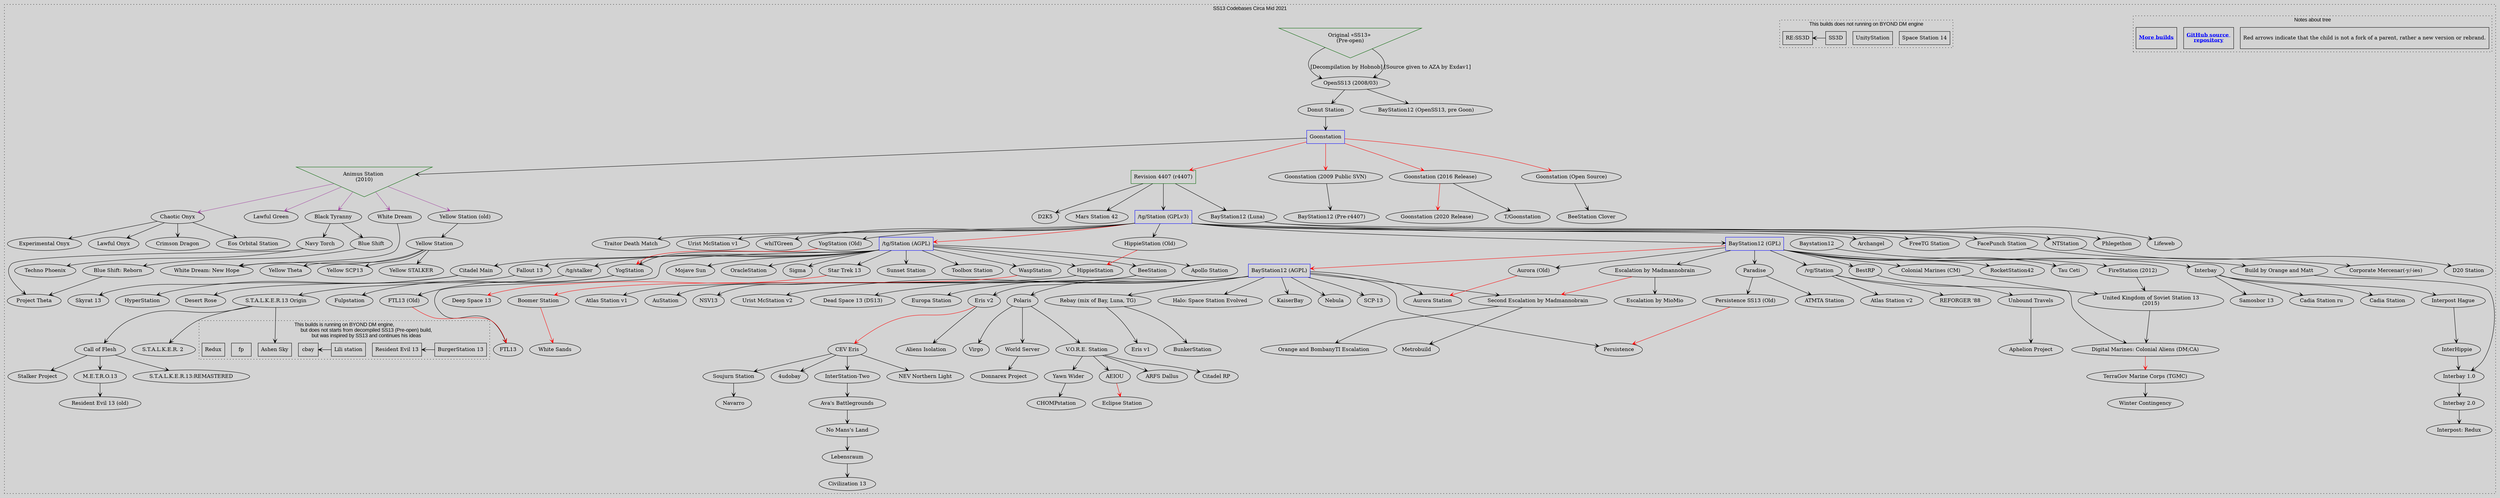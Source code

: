 digraph G {
	/// Attributes ///
	color    = "black"
	fontname = "Arial"
	fontsize = 14
	ratio    = "auto" //size = "30, 30"
	rankdir  = "LB"
	bgcolor  = lightgray
	//splines  = false

	graph [
		compound = true
	]
	edge [
		arrowhead = vee,
		arrowtail = vee,
		splines = curved
	]

	//
	subgraph "cluster Map"
	{
		//
		subgraph "cluster Note"
		{
			/// Attributes ///
			label    = "Notes about tree"
			style    = "dotted"
			rankdir  = "LB"
			compound = false
			rank     = same
			//pos      = "10,10!"

			node [
				shape    = rectangle,
				fontsize = 14,
				//width    = 3.5
				//height   = .08
				minlen = 1
			]
			edge [
				constraint = false
			]

			/// Nodes ///
			note1 [
				label  = "Red arrows indicate that the child is not a fork of a parent, rather a new version or rebrand.\l",
				width  = 4.5,
				height = .8
			]
			note2 [
				shape     = record,
				fontcolor = "blue"
				decorate  = true
				label     = <<b><u>GitHub source <br/>repository</u></b>>,
				URL       = "https://github.com/CthulhuOnIce/SS13-Codebases",
				width     = 1.4,
				height    = .8
			]
			note3 [
				shape     = record,
				fontcolor = "blue"
				decorate  = true
				label     = <<b><u>More builds</u></b>>,
				URL       = "https://github.com/SS13-Source-Archive",
				width     = 1.4,
				height    = .8
			]
			//dummy_helper1 [style = "invis", width = 3]

			/// Edges ///
			//note1            -> note2 [style = "invis", constraint = false, dir = left] //, taillabel = "tail", lhead=cluster_0, constraint=false]
			//node [shape=record, height=.08, fontsize=11, width=3.5]
			//note1            -> dummy_helper1 [style = "invis"] //, taillabel = "tail", lhead=cluster_0, constraint=false]
		}

		//
		subgraph "cluster not BYOND"
		{
			/// Attributes ///
			label    = "This builds does not running on BYOND DM engine"
			style    = "dotted"
			//rankdir  = "LB"
			//compound = false
			//rank     = same

			node [
				shape    = rectangle,
				//fontsize = 14,
				//width    = 3.5
				//height   = .08
				minlen   = 1
			]
			edge [
				constraint = false
				dir = left
			]

			/// Nodes ///
			"Space Station 14" // added by: CthulhuOnIce
			"UnityStation" // added by: CthulhuOnIce

			/// Edges ///
			"SS3D" -> "RE:SS3D" // added by: CthulhuOnIce
		}

		//
		subgraph "cluster BYOND dedicated"
		{
			/// Attributes ///
			label = "This builds is running on BYOND DM engine,
				but does not starts from decompiled SS13 (Pre-open) build,
				but was inspired by SS13 and continues his ideas"
			style = "dotted"

			node [
				shape    = rectangle,
				//fontsize = 14,
				//width    = 3.5
				//height   = .08
				minlen   = 1
			]
			edge [
				constraint = false
				dir = left
			]

			/// Edges ///
			"BurgerStation 13" -> "Resident Evil 13" // added by: Gesugao-san
			"Lili station"     -> "cbay" // added by: Gesugao-san

			/// Nodes ///
			"Ashen Sky" // added by: Gesugao-san
			"BurgerStation 13" // added by: CthulhuOnIce; Initial commit: https://github.com/BurgerLUA/burgerstation/commit/92619a74a8a069cda750ff6c06a6f36b58d1b896
			"cbay" // added by: Gesugao-san
			"fp" // added by: Gesugao-san
			"Lili station" // added by: Gesugao-san
			"Redux" // added by: Orange
			"Resident Evil 13" // added by: Gesugao-san

		}

		/// Attributes ///
		label    = "SS13 Codebases Circa Mid 2021"
		labelloc = "top"
		style    = "dotted"
		//rankdir = "TB"
		//edge [constraint = true]

		/// Nodes ///
		"/tg/Station (AGPL)" [shape = rectangle, color = blue] // added by: CthulhuOnIce
		"/tg/Station (GPLv3)" [shape = rectangle, color = blue] // added by: CthulhuOnIce
		"Animus Station \n(2010)" [shape = invtriangle, color = darkgreen] // added by: Gesugao-san
		"BayStation12 (AGPL)" [shape = rectangle, color = blue] // added by: CthulhuOnIce
		"BayStation12 (GPL)" [shape = rectangle, color = blue] // added by: CthulhuOnIce
		"Goonstation" [shape = rectangle, color = blue] // added by: CthulhuOnIce
		"Original «SS13» \n(Pre-open)" [shape = invtriangle, color = darkgreen] // added by: CthulhuOnIce
		"Revision 4407 (r4407)" [shape = rectangle, color = darkgreen] // added by: CthulhuOnIce

		/// Edges ///
		"/tg/stalker"                                 -> "S.T.A.L.K.E.R.13 Origin" // added by: Gesugao-san
		"/tg/Station (AGPL)"                          -> "/tg/stalker" // added by: Gesugao-san
		"/tg/Station (AGPL)"                          -> "Apollo Station" // added by: CthulhuOnIce
		"/tg/Station (AGPL)"                          -> "BeeStation" // added by: CthulhuOnIce
		"/tg/Station (AGPL)"                          -> "Citadel Main" // added by: CthulhuOnIce
		"/tg/Station (AGPL)"                          -> "Fallout 13" // added by: CthulhuOnIce
		"/tg/Station (AGPL)"                          -> "FTL13" // added by: CthulhuOnIce
		"/tg/Station (AGPL)"                          -> "HippieStation" // added by: CthulhuOnIce
		"/tg/Station (AGPL)"                          -> "Mojave Sun" // added by: CthulhuOnIce
		"/tg/Station (AGPL)"                          -> "OracleStation" // added by: CthulhuOnIce
		"/tg/Station (AGPL)"                          -> "Sigma" // sadly added by: Gesugao-san
		"/tg/Station (AGPL)"                          -> "Star Trek 13" // added by: CthulhuOnIce
		"/tg/Station (AGPL)"                          -> "Sunset Station" // added by: CthulhuOnIce
		"/tg/Station (AGPL)"                          -> "Toolbox Station" // added by: CthulhuOnIce
		"/tg/Station (AGPL)"                          -> "WaspStation" // added by: CthulhuOnIce
		"/tg/Station (AGPL)"                          -> "YogStation" // added by: CthulhuOnIce
		"/tg/Station (GPLv3)"                         -> "/tg/Station (AGPL)" [color = red] // added by: CthulhuOnIce
		"/tg/Station (GPLv3)"                         -> "Archangel" // added by: CthulhuOnIce
		"/tg/Station (GPLv3)"                         -> "BayStation12 (GPL)" // added by: CthulhuOnIce
		"/tg/Station (GPLv3)"                         -> "FacePunch Station" // added by: CthulhuOnIce
		"/tg/Station (GPLv3)"                         -> "FreeTG Station" // added by: Gesugao-san
		"/tg/Station (GPLv3)"                         -> "HippieStation (Old)" // added by: CthulhuOnIce
		"/tg/Station (GPLv3)"                         -> "NTStation" // added by: CthulhuOnIce
		"/tg/Station (GPLv3)"                         -> "Traitor Death Match" // added by: CthulhuOnIce
		"/tg/Station (GPLv3)"                         -> "Urist McStation v1" // added by: Gesugao-san
		"/tg/Station (GPLv3)"                         -> "whiTGreen" // added by: Gesugao-san
		"/tg/Station (GPLv3)"                         -> "YogStation (Old)" // added by: CthulhuOnIce
		"/vg/Station"                                 -> "Atlas Station v2" // added by: Gesugao-san
		"/vg/Station"                                 -> "REFORGER '88" // added by: Gesugao-san
		"/vg/Station"                                 -> "United Kingdom of Soviet Station 13\n(2015)" // added by: Void.
		"AEIOU"                                       -> "Eclipse Station" [color = red] // added by: CthulhuOnIce
		"Animus Station \n(2010)"                     -> "Black Tyranny" [color = "#a349a4"] // added by: Void.
		"Animus Station \n(2010)"                     -> "Chaotic Onyx" [color = "#a349a4"] // added by: Void.
		"Animus Station \n(2010)"                     -> "Lawful Green" [color = "#a349a4"] // added by: Void.
		"Animus Station \n(2010)"                     -> "White Dream" [color = "#a349a4"] // added by: Void.
		"Animus Station \n(2010)"                     -> "Yellow Station (old)" [color = "#a349a4"] // added by: Void.
		"Aurora (Old)"                                -> "Aurora Station" [color = red] // added by: CthulhuOnIce
		"Ava's Battlegrounds"                         -> "No Mans's Land" // added by: CthulhuOnIce
		"BayStation12 (AGPL)"                         -> "Aurora Station" // added by: CthulhuOnIce
		"BayStation12 (AGPL)"                         -> "Dead Space 13 (DS13)" // added by: CthulhuOnIce
		"BayStation12 (AGPL)"                         -> "Eris v2" // added by: Gesugao-san
		"BayStation12 (AGPL)"                         -> "Europa Station" // added by: CthulhuOnIce
		"BayStation12 (AGPL)"                         -> "Halo: Space Station Evolved" // added by: CthulhuOnIce
		"BayStation12 (AGPL)"                         -> "KaiserBay" // added by: Gesugao-san
		"BayStation12 (AGPL)"                         -> "Nebula" // added by: quardbreak
		"BayStation12 (AGPL)"                         -> "Persistence" // added by: CthulhuOnIce
		"BayStation12 (AGPL)"                         -> "Polaris" // added by: CthulhuOnIce
		"BayStation12 (AGPL)"                         -> "Rebay (mix of Bay, Luna, TG)" // added by: Gesugao-san
		"BayStation12 (AGPL)"                         -> "SCP-13" // added by: CthulhuOnIce
		"BayStation12 (AGPL)"                         -> "Second Escalation by Madmannobrain" // added by: Void.
		"BayStation12 (AGPL)"                         -> "Urist McStation v2" // added by: CthulhuOnIce, edit: Gesugao-san
		"BayStation12 (GPL)"                          -> "/vg/Station" // added by: CthulhuOnIce
		"BayStation12 (GPL)"                          -> "Aurora (Old)" // added by: CthulhuOnIce
		"BayStation12 (GPL)"                          -> "BayStation12 (AGPL)" [color = red] // added by: CthulhuOnIce
		"BayStation12 (GPL)"                          -> "BestRP" // added by: CthulhuOnIce
		"BayStation12 (GPL)"                          -> "Build by Orange and Matt" // added by: Void.
		"BayStation12 (GPL)"                          -> "Colonial Marines (CM)" // added by: CthulhuOnIce
		"BayStation12 (GPL)"                          -> "Escalation by Madmannobrain" // added by: Gesugao-san
		"BayStation12 (GPL)"                          -> "Interbay" // added by: CthulhuOnIce, edit: Orange
		"BayStation12 (GPL)"                          -> "Paradise" // added by: CthulhuOnIce
		"BayStation12 (GPL)"                          -> "RocketStation42" // added by: CthulhuOnIce
		"BayStation12 (GPL)"                          -> "Tau Ceti" // added by: CthulhuOnIce
		"BayStation12 (Luna)"                         -> "Lifeweb" // added by: CthulhuOnIce
		"BayStation12 (Luna)"                         -> "Phlegethon" // added by: Gesugao-san
		"Baystation12"                                -> "FireStation (2012)" // added by: Void.
		"BeeStation"                                  -> "AuStation" // added by: CthulhuOnIce
		"BeeStation"                                  -> "NSV13" // added by: CthulhuOnIce
		"BestRP"                                      -> "Unbound Travels" // added by: Gesugao-san
		"Black Tyranny"                               -> "Blue Shift" // added by: Void.
		"Black Tyranny"                               -> "Navy Torch" // added by: Void.
		"Blue Shift: Reborn"                          -> "Project Theta" // added by: Void.
		"Blue Shift"                                  -> "Blue Shift: Reborn" // added by: Void.
		"Boomer Station"                              -> "White Sands" [color = red] // added by: CthulhuOnIce
		"Build by Orange and Matt"                    -> "Interbay 1.0" // added by: Void.
		"Call of Flesh"                               -> "M.E.T.R.O.13" // added by: Void.
		"Call of Flesh"                               -> "S.T.A.L.K.E.R.13:REMASTERED" // added by: Void.
		"Call of Flesh"                               -> "Stalker Project" // added by: Gesugao-san
		"CEV Eris"                                    -> "4udobay" // added by: TapKo4eB
		"CEV Eris"                                    -> "InterStation-Two" // added by: CthulhuOnIce
		"CEV Eris"                                    -> "NEV Northern Light" // added by: Gesugao-san
		"CEV Eris"                                    -> "Soujurn Station" // added by: Gesugao-san
		"Chaotic Onyx"                                -> "Crimson Dragon" // added by: Void.
		"Chaotic Onyx"                                -> "Eos Orbital Station" // added by: Void.
		"Chaotic Onyx"                                -> "Experimental Onyx" // added by: Void.
		"Chaotic Onyx"                                -> "Lawful Onyx" // added by: Void.
		"Citadel Main"                                -> "HyperStation" // added by: CthulhuOnIce
		"Citadel Main"                                -> "Skyrat 13" // added by: CthulhuOnIce
		"Colonial Marines (CM)"                       -> "Digital Marines: Colonial Aliens (DM;CA)" // added by: CthulhuOnIce
		"Digital Marines: Colonial Aliens (DM;CA)"    -> "TerraGov Marine Corps (TGMC)" [color = red] // added by: CthulhuOnIce
		"Donut Station"                               -> "Goonstation" // added by: CthulhuOnIce, edited: Gesugao-san
		"Eris v2"                                     -> "Aliens Isolation" // added by: Gesugao-san
		"Eris v2"                                     -> "CEV Eris" [color = red] // added by: Gesugao-san
		"Escalation by Madmannobrain"                 -> "Escalation by MioMio" // added by: Void.
		"Escalation by Madmannobrain"                 -> "Second Escalation by Madmannobrain" [color = red] // added by: Void.
		"FacePunch Station"                           -> "Corporate Mercenar(-y/-ies)" // added by: CthulhuOnIce
		"Fallout 13"                                  -> "Desert Rose" // added by: CthulhuOnIce
		"FireStation (2012)"                          -> "United Kingdom of Soviet Station 13\n(2015)" // added by: Void.
		"FTL13 (Old)"                                 -> "FTL13" [color = red] // added by: CthulhuOnIce
		"Goonstation (2009 Public SVN)"               -> "BayStation12 (Pre-r4407)" // added by: Gesugao-san
		"Goonstation (2016 Release)"                  -> "Goonstation (2020 Release)" [color = red] // added by: CthulhuOnIce
		"Goonstation (2016 Release)"                  -> "T/Goonstation" // added by: CthulhuOnIce
		"Goonstation (Open Source)"                   -> "BeeStation Clover" // added by: Gesugao-san
		"Goonstation"                                 -> "Animus Station \n(2010)" // proudly added by: Void. and Gesugao-san
		"Goonstation"                                 -> "Goonstation (2009 Public SVN)" [color = red] // added by: Gesugao-san
		"Goonstation"                                 -> "Goonstation (2016 Release)" [color = red] // added by: CthulhuOnIce
		"Goonstation"                                 -> "Goonstation (Open Source)" [color = red] // added by: CthulhuOnIce
		"Goonstation"                                 -> "Revision 4407 (r4407)" [color = red] // added by: CthulhuOnIce
		"HippieStation (Old)"                         -> "HippieStation" [color = red] // added by: Gesugao-san
		"HippieStation"                               -> "Atlas Station v1" // added by: Gesugao-san
		"Interbay 1.0"                                -> "Interbay 2.0" // added by: Gesugao-san
		"Interbay 2.0"                                -> "Interpost: Redux" // added by: Gesugao-san
		"Interbay"                                    -> "Cadia Station ru" // added by: Gesugao-san
		"Interbay"                                    -> "Cadia Station" // added by: Gesugao-san
		"Interbay"                                    -> "Interpost Hague" // added by: CthulhuOnIce
		"Interbay"                                    -> "Samosbor 13" // added by: Gesugao-san
		"InterHippie"                                 -> "Interbay 1.0" // added by: Gesugao-san
		"Interpost Hague"                             -> "InterHippie" // added by: Gesugao-san
		"InterStation-Two"                            -> "Ava's Battlegrounds" // added by: CthulhuOnIce
		"Lebensraum"                                  -> "Civilization 13" // added by: CthulhuOnIce
		"M.E.T.R.O.13"                                -> "Resident Evil 13 (old)" // added by: Void.
		"Navy Torch"                                  -> "Project Theta" // added by: Gesugao-san
		"Navy Torch"                                  -> "Techno Phoenix" // added by: Gesugao-san
		"No Mans's Land"                              -> "Lebensraum" // added by: CthulhuOnIce
		"NTStation"                                   -> "D20 Station" // added by: CthulhuOnIce
		"OpenSS13 (2008/03)"                          -> "BayStation12 (OpenSS13, pre Goon)" // added by: CthulhuOnIce, edited: Gesugao-san
		"OpenSS13 (2008/03)"                          -> "Donut Station" // added by: Gesugao-san
		"Original «SS13» \n(Pre-open)"                -> "OpenSS13 (2008/03)" [label = "[Decompilation by Hobnob]"] // added by: CthulhuOnIce, edited: Gesugao-san
		"Original «SS13» \n(Pre-open)"                -> "OpenSS13 (2008/03)" [label = "[Source given to AZA by Exdav1]"] // added by: Gesugao-san
		"Paradise"                                    -> "ATMTA Station" // added by: Gesugao-san
		"Paradise"                                    -> "Persistence SS13 (Old)" // added by: CthulhuOnIce
		"Persistence SS13 (Old)"                      -> "Persistence" [color = red] // added by: Gesugao-san
		"Polaris"                                     -> "V.O.R.E. Station" // added by: CthulhuOnIce
		"Polaris"                                     -> "Virgo" // added by: Gesugao-san
		"Polaris"                                     -> "World Server" // added by: CthulhuOnIce
		"Rebay (mix of Bay, Luna, TG)"                -> "BunkerStation" // added by: Gesugao-san, edit: Orange
		"Rebay (mix of Bay, Luna, TG)"                -> "Eris v1" // added by: Gesugao-san
		"Revision 4407 (r4407)"                       -> "/tg/Station (GPLv3)" // added by: CthulhuOnIce, edited: Gesugao-san
		"Revision 4407 (r4407)"                       -> "BayStation12 (Luna)" // added by: CthulhuOnIce
		"Revision 4407 (r4407)"                       -> "D2K5" // added by: CthulhuOnIce
		"Revision 4407 (r4407)"                       -> "Mars Station 42" // added by: CthulhuOnIce
		"S.T.A.L.K.E.R.13 Origin"                     -> "Ashen Sky" // added by: Gesugao-san
		"S.T.A.L.K.E.R.13 Origin"                     -> "Call of Flesh" // added by: Gesugao-san
		"S.T.A.L.K.E.R.13 Origin"                     -> "S.T.A.L.K.E.R. 2 " // added by: Void.
		"Second Escalation by Madmannobrain"          -> "Metrobuild" // added by: Void.
		"Second Escalation by Madmannobrain"          -> "Orange and BombanyTI Escalation" // added by: Void.
		"Soujurn Station"                             -> "Navarro" // added by: Gesugao-san
		"Star Trek 13"                                -> "Deep Space 13" [color = red] // added by: CthulhuOnIce
		"TerraGov Marine Corps (TGMC)"                -> "Winter Contingency" // added by: Gesugao-san
		"Unbound Travels"                             -> "Aphelion Project" // added by: Gesugao-san
		"United Kingdom of Soviet Station 13\n(2015)" -> "Digital Marines: Colonial Aliens (DM;CA)" // added by: Void.
		"V.O.R.E. Station"                            -> "AEIOU" // added by: CthulhuOnIce
		"V.O.R.E. Station"                            -> "ARFS Dallus" // added by: Gesugao-san
		"V.O.R.E. Station"                            -> "Citadel RP" // added by: CthulhuOnIce
		"V.O.R.E. Station"                            -> "Yawn Wider" // added by: CthulhuOnIce
		"WaspStation"                                 -> "Boomer Station" [color = red] // added by: CthulhuOnIce
		"White Dream"                                 -> "White Dream: New Hope" // added by: Gesugao-san
		"World Server"                                -> "Donnarex Project" // added by: Gesugao-san
		"Yawn Wider"                                  -> "CHOMPstation" // added by: CthulhuOnIce
		"Yellow Station (old)"                        -> "Yellow Station" // added by: Void.
		"Yellow Station"                              -> "White Dream: New Hope" // added by: Void.
		"Yellow Station"                              -> "Yellow SCP13" // added by: Void.
		"Yellow Station"                              -> "Yellow STALKER" // added by: Void.
		"Yellow Station"                              -> "Yellow Theta" // added by: Void.
		"YogStation (Old)"                            -> "YogStation" [color = red] // added by: CthulhuOnIce
		"YogStation"                                  -> "FTL13 (Old)" // added by: CthulhuOnIce, edited: quardbreak
		"YogStation"                                  -> "Fulpstation" // added by: CthulhuOnIce
	}
}
